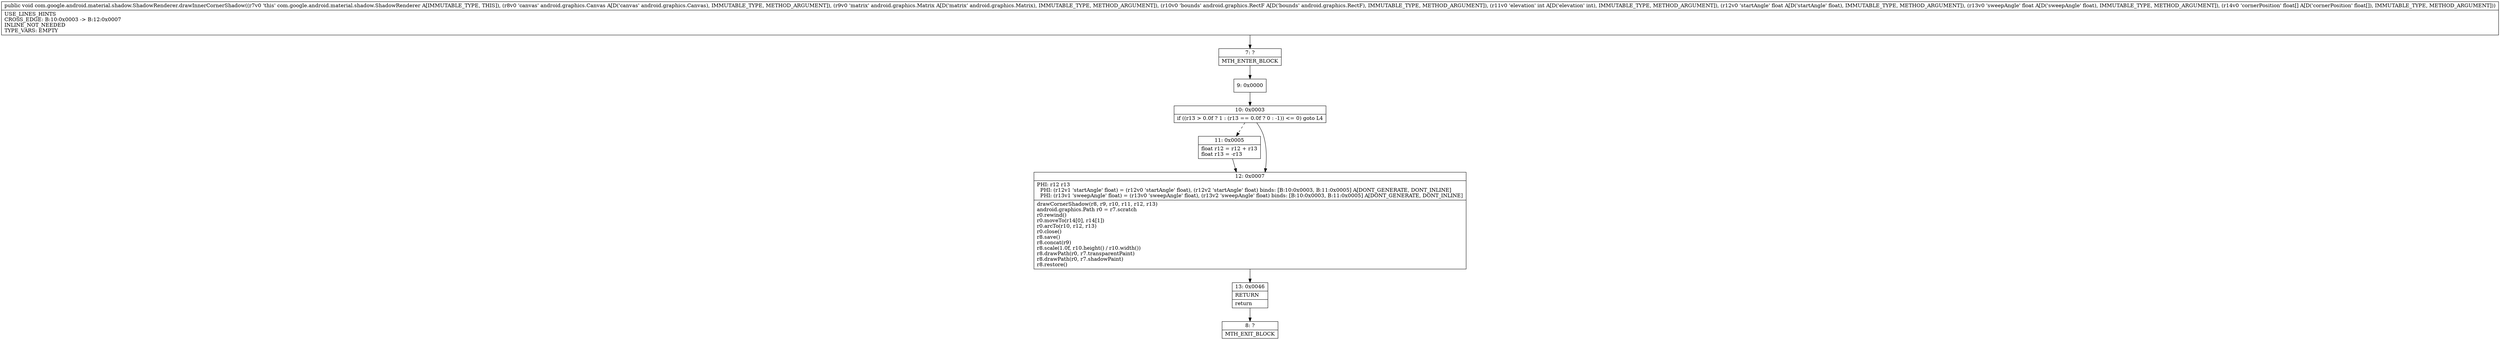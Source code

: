 digraph "CFG forcom.google.android.material.shadow.ShadowRenderer.drawInnerCornerShadow(Landroid\/graphics\/Canvas;Landroid\/graphics\/Matrix;Landroid\/graphics\/RectF;IFF[F)V" {
Node_7 [shape=record,label="{7\:\ ?|MTH_ENTER_BLOCK\l}"];
Node_9 [shape=record,label="{9\:\ 0x0000}"];
Node_10 [shape=record,label="{10\:\ 0x0003|if ((r13 \> 0.0f ? 1 : (r13 == 0.0f ? 0 : \-1)) \<= 0) goto L4\l}"];
Node_11 [shape=record,label="{11\:\ 0x0005|float r12 = r12 + r13\lfloat r13 = \-r13\l}"];
Node_12 [shape=record,label="{12\:\ 0x0007|PHI: r12 r13 \l  PHI: (r12v1 'startAngle' float) = (r12v0 'startAngle' float), (r12v2 'startAngle' float) binds: [B:10:0x0003, B:11:0x0005] A[DONT_GENERATE, DONT_INLINE]\l  PHI: (r13v1 'sweepAngle' float) = (r13v0 'sweepAngle' float), (r13v2 'sweepAngle' float) binds: [B:10:0x0003, B:11:0x0005] A[DONT_GENERATE, DONT_INLINE]\l|drawCornerShadow(r8, r9, r10, r11, r12, r13)\landroid.graphics.Path r0 = r7.scratch\lr0.rewind()\lr0.moveTo(r14[0], r14[1])\lr0.arcTo(r10, r12, r13)\lr0.close()\lr8.save()\lr8.concat(r9)\lr8.scale(1.0f, r10.height() \/ r10.width())\lr8.drawPath(r0, r7.transparentPaint)\lr8.drawPath(r0, r7.shadowPaint)\lr8.restore()\l}"];
Node_13 [shape=record,label="{13\:\ 0x0046|RETURN\l|return\l}"];
Node_8 [shape=record,label="{8\:\ ?|MTH_EXIT_BLOCK\l}"];
MethodNode[shape=record,label="{public void com.google.android.material.shadow.ShadowRenderer.drawInnerCornerShadow((r7v0 'this' com.google.android.material.shadow.ShadowRenderer A[IMMUTABLE_TYPE, THIS]), (r8v0 'canvas' android.graphics.Canvas A[D('canvas' android.graphics.Canvas), IMMUTABLE_TYPE, METHOD_ARGUMENT]), (r9v0 'matrix' android.graphics.Matrix A[D('matrix' android.graphics.Matrix), IMMUTABLE_TYPE, METHOD_ARGUMENT]), (r10v0 'bounds' android.graphics.RectF A[D('bounds' android.graphics.RectF), IMMUTABLE_TYPE, METHOD_ARGUMENT]), (r11v0 'elevation' int A[D('elevation' int), IMMUTABLE_TYPE, METHOD_ARGUMENT]), (r12v0 'startAngle' float A[D('startAngle' float), IMMUTABLE_TYPE, METHOD_ARGUMENT]), (r13v0 'sweepAngle' float A[D('sweepAngle' float), IMMUTABLE_TYPE, METHOD_ARGUMENT]), (r14v0 'cornerPosition' float[] A[D('cornerPosition' float[]), IMMUTABLE_TYPE, METHOD_ARGUMENT]))  | USE_LINES_HINTS\lCROSS_EDGE: B:10:0x0003 \-\> B:12:0x0007\lINLINE_NOT_NEEDED\lTYPE_VARS: EMPTY\l}"];
MethodNode -> Node_7;Node_7 -> Node_9;
Node_9 -> Node_10;
Node_10 -> Node_11[style=dashed];
Node_10 -> Node_12;
Node_11 -> Node_12;
Node_12 -> Node_13;
Node_13 -> Node_8;
}

